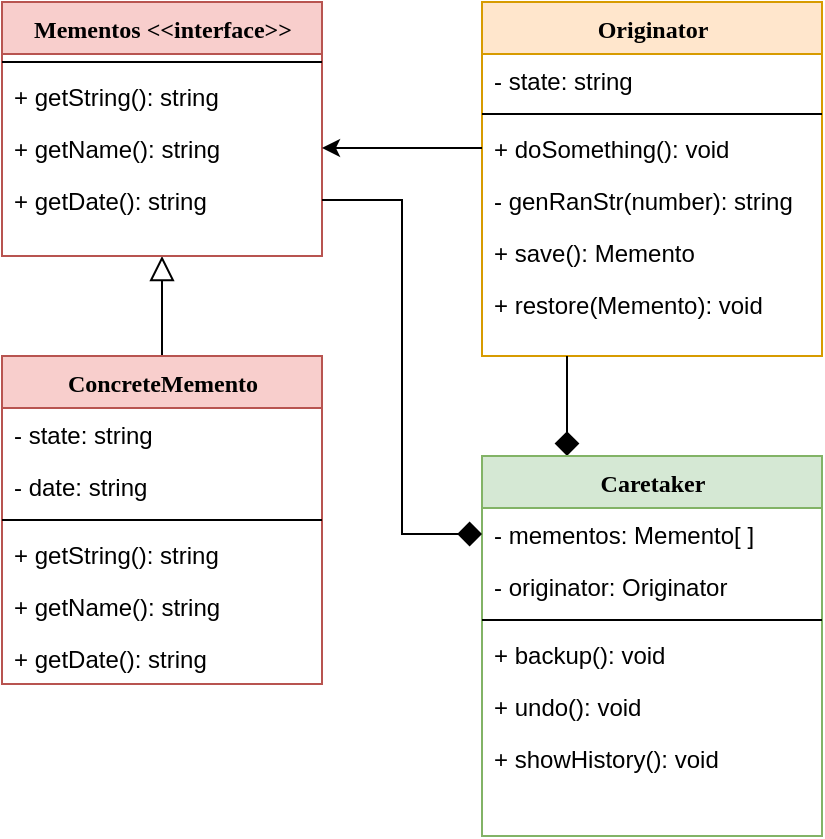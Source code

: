 <mxfile version="14.1.1" type="device"><diagram name="Page-1" id="9f46799a-70d6-7492-0946-bef42562c5a5"><mxGraphModel dx="1374" dy="774" grid="1" gridSize="10" guides="1" tooltips="1" connect="1" arrows="1" fold="1" page="1" pageScale="1" pageWidth="1100" pageHeight="850" background="#ffffff" math="0" shadow="0"><root><mxCell id="0"/><mxCell id="1" parent="0"/><mxCell id="QjdNop9zxxqyr7_JcKOW-25" style="edgeStyle=orthogonalEdgeStyle;rounded=0;orthogonalLoop=1;jettySize=auto;html=1;exitX=0.5;exitY=1;exitDx=0;exitDy=0;entryX=0.5;entryY=0;entryDx=0;entryDy=0;endArrow=none;endFill=0;startArrow=block;startFill=0;startSize=10;" edge="1" parent="1" source="78961159f06e98e8-17" target="QjdNop9zxxqyr7_JcKOW-3"><mxGeometry relative="1" as="geometry"/></mxCell><mxCell id="78961159f06e98e8-17" value="Mementos &amp;lt;&amp;lt;interface&amp;gt;&amp;gt;" style="swimlane;html=1;fontStyle=1;align=center;verticalAlign=top;childLayout=stackLayout;horizontal=1;startSize=26;horizontalStack=0;resizeParent=1;resizeLast=0;collapsible=1;marginBottom=0;swimlaneFillColor=#ffffff;rounded=0;shadow=0;comic=0;labelBackgroundColor=none;strokeWidth=1;fillColor=#f8cecc;fontFamily=Verdana;fontSize=12;strokeColor=#b85450;" parent="1" vertex="1"><mxGeometry x="90" y="83" width="160" height="127" as="geometry"/></mxCell><mxCell id="78961159f06e98e8-19" value="" style="line;html=1;strokeWidth=1;fillColor=none;align=left;verticalAlign=middle;spacingTop=-1;spacingLeft=3;spacingRight=3;rotatable=0;labelPosition=right;points=[];portConstraint=eastwest;" parent="78961159f06e98e8-17" vertex="1"><mxGeometry y="26" width="160" height="8" as="geometry"/></mxCell><mxCell id="78961159f06e98e8-20" value="+ getString(): string" style="text;html=1;strokeColor=none;fillColor=none;align=left;verticalAlign=top;spacingLeft=4;spacingRight=4;whiteSpace=wrap;overflow=hidden;rotatable=0;points=[[0,0.5],[1,0.5]];portConstraint=eastwest;" parent="78961159f06e98e8-17" vertex="1"><mxGeometry y="34" width="160" height="26" as="geometry"/></mxCell><mxCell id="QjdNop9zxxqyr7_JcKOW-1" value="+ getName(): string" style="text;html=1;strokeColor=none;fillColor=none;align=left;verticalAlign=top;spacingLeft=4;spacingRight=4;whiteSpace=wrap;overflow=hidden;rotatable=0;points=[[0,0.5],[1,0.5]];portConstraint=eastwest;" vertex="1" parent="78961159f06e98e8-17"><mxGeometry y="60" width="160" height="26" as="geometry"/></mxCell><mxCell id="QjdNop9zxxqyr7_JcKOW-2" value="+ getDate(): string" style="text;html=1;strokeColor=none;fillColor=none;align=left;verticalAlign=top;spacingLeft=4;spacingRight=4;whiteSpace=wrap;overflow=hidden;rotatable=0;points=[[0,0.5],[1,0.5]];portConstraint=eastwest;" vertex="1" parent="78961159f06e98e8-17"><mxGeometry y="86" width="160" height="26" as="geometry"/></mxCell><mxCell id="QjdNop9zxxqyr7_JcKOW-3" value="ConcreteMemento" style="swimlane;html=1;fontStyle=1;align=center;verticalAlign=top;childLayout=stackLayout;horizontal=1;startSize=26;horizontalStack=0;resizeParent=1;resizeLast=0;collapsible=1;marginBottom=0;swimlaneFillColor=#ffffff;rounded=0;shadow=0;comic=0;labelBackgroundColor=none;strokeWidth=1;fillColor=#f8cecc;fontFamily=Verdana;fontSize=12;strokeColor=#b85450;" vertex="1" parent="1"><mxGeometry x="90" y="260" width="160" height="164" as="geometry"/></mxCell><mxCell id="QjdNop9zxxqyr7_JcKOW-8" value="- state: string" style="text;html=1;strokeColor=none;fillColor=none;align=left;verticalAlign=top;spacingLeft=4;spacingRight=4;whiteSpace=wrap;overflow=hidden;rotatable=0;points=[[0,0.5],[1,0.5]];portConstraint=eastwest;" vertex="1" parent="QjdNop9zxxqyr7_JcKOW-3"><mxGeometry y="26" width="160" height="26" as="geometry"/></mxCell><mxCell id="QjdNop9zxxqyr7_JcKOW-9" value="- date: string" style="text;html=1;strokeColor=none;fillColor=none;align=left;verticalAlign=top;spacingLeft=4;spacingRight=4;whiteSpace=wrap;overflow=hidden;rotatable=0;points=[[0,0.5],[1,0.5]];portConstraint=eastwest;" vertex="1" parent="QjdNop9zxxqyr7_JcKOW-3"><mxGeometry y="52" width="160" height="26" as="geometry"/></mxCell><mxCell id="QjdNop9zxxqyr7_JcKOW-4" value="" style="line;html=1;strokeWidth=1;fillColor=none;align=left;verticalAlign=middle;spacingTop=-1;spacingLeft=3;spacingRight=3;rotatable=0;labelPosition=right;points=[];portConstraint=eastwest;" vertex="1" parent="QjdNop9zxxqyr7_JcKOW-3"><mxGeometry y="78" width="160" height="8" as="geometry"/></mxCell><mxCell id="QjdNop9zxxqyr7_JcKOW-5" value="+ getString(): string" style="text;html=1;strokeColor=none;fillColor=none;align=left;verticalAlign=top;spacingLeft=4;spacingRight=4;whiteSpace=wrap;overflow=hidden;rotatable=0;points=[[0,0.5],[1,0.5]];portConstraint=eastwest;" vertex="1" parent="QjdNop9zxxqyr7_JcKOW-3"><mxGeometry y="86" width="160" height="26" as="geometry"/></mxCell><mxCell id="QjdNop9zxxqyr7_JcKOW-6" value="+ getName(): string" style="text;html=1;strokeColor=none;fillColor=none;align=left;verticalAlign=top;spacingLeft=4;spacingRight=4;whiteSpace=wrap;overflow=hidden;rotatable=0;points=[[0,0.5],[1,0.5]];portConstraint=eastwest;" vertex="1" parent="QjdNop9zxxqyr7_JcKOW-3"><mxGeometry y="112" width="160" height="26" as="geometry"/></mxCell><mxCell id="QjdNop9zxxqyr7_JcKOW-7" value="+ getDate(): string" style="text;html=1;strokeColor=none;fillColor=none;align=left;verticalAlign=top;spacingLeft=4;spacingRight=4;whiteSpace=wrap;overflow=hidden;rotatable=0;points=[[0,0.5],[1,0.5]];portConstraint=eastwest;" vertex="1" parent="QjdNop9zxxqyr7_JcKOW-3"><mxGeometry y="138" width="160" height="26" as="geometry"/></mxCell><mxCell id="QjdNop9zxxqyr7_JcKOW-10" value="Originator" style="swimlane;html=1;fontStyle=1;align=center;verticalAlign=top;childLayout=stackLayout;horizontal=1;startSize=26;horizontalStack=0;resizeParent=1;resizeLast=0;collapsible=1;marginBottom=0;swimlaneFillColor=#ffffff;rounded=0;shadow=0;comic=0;labelBackgroundColor=none;strokeWidth=1;fillColor=#ffe6cc;fontFamily=Verdana;fontSize=12;strokeColor=#d79b00;" vertex="1" parent="1"><mxGeometry x="330" y="83" width="170" height="177" as="geometry"/></mxCell><mxCell id="QjdNop9zxxqyr7_JcKOW-15" value="- state: string" style="text;html=1;strokeColor=none;fillColor=none;align=left;verticalAlign=top;spacingLeft=4;spacingRight=4;whiteSpace=wrap;overflow=hidden;rotatable=0;points=[[0,0.5],[1,0.5]];portConstraint=eastwest;" vertex="1" parent="QjdNop9zxxqyr7_JcKOW-10"><mxGeometry y="26" width="170" height="26" as="geometry"/></mxCell><mxCell id="QjdNop9zxxqyr7_JcKOW-11" value="" style="line;html=1;strokeWidth=1;fillColor=none;align=left;verticalAlign=middle;spacingTop=-1;spacingLeft=3;spacingRight=3;rotatable=0;labelPosition=right;points=[];portConstraint=eastwest;" vertex="1" parent="QjdNop9zxxqyr7_JcKOW-10"><mxGeometry y="52" width="170" height="8" as="geometry"/></mxCell><mxCell id="QjdNop9zxxqyr7_JcKOW-12" value="+ doSomething(): void" style="text;html=1;strokeColor=none;fillColor=none;align=left;verticalAlign=top;spacingLeft=4;spacingRight=4;whiteSpace=wrap;overflow=hidden;rotatable=0;points=[[0,0.5],[1,0.5]];portConstraint=eastwest;" vertex="1" parent="QjdNop9zxxqyr7_JcKOW-10"><mxGeometry y="60" width="170" height="26" as="geometry"/></mxCell><mxCell id="QjdNop9zxxqyr7_JcKOW-13" value="- genRanStr(number): string" style="text;html=1;strokeColor=none;fillColor=none;align=left;verticalAlign=top;spacingLeft=4;spacingRight=4;whiteSpace=wrap;overflow=hidden;rotatable=0;points=[[0,0.5],[1,0.5]];portConstraint=eastwest;" vertex="1" parent="QjdNop9zxxqyr7_JcKOW-10"><mxGeometry y="86" width="170" height="26" as="geometry"/></mxCell><mxCell id="QjdNop9zxxqyr7_JcKOW-14" value="+ save(): Memento" style="text;html=1;strokeColor=none;fillColor=none;align=left;verticalAlign=top;spacingLeft=4;spacingRight=4;whiteSpace=wrap;overflow=hidden;rotatable=0;points=[[0,0.5],[1,0.5]];portConstraint=eastwest;" vertex="1" parent="QjdNop9zxxqyr7_JcKOW-10"><mxGeometry y="112" width="170" height="26" as="geometry"/></mxCell><mxCell id="QjdNop9zxxqyr7_JcKOW-16" value="+ restore(Memento): void" style="text;html=1;strokeColor=none;fillColor=none;align=left;verticalAlign=top;spacingLeft=4;spacingRight=4;whiteSpace=wrap;overflow=hidden;rotatable=0;points=[[0,0.5],[1,0.5]];portConstraint=eastwest;" vertex="1" parent="QjdNop9zxxqyr7_JcKOW-10"><mxGeometry y="138" width="170" height="26" as="geometry"/></mxCell><mxCell id="QjdNop9zxxqyr7_JcKOW-30" style="edgeStyle=orthogonalEdgeStyle;rounded=0;orthogonalLoop=1;jettySize=auto;html=1;exitX=0.25;exitY=0;exitDx=0;exitDy=0;entryX=0.25;entryY=1;entryDx=0;entryDy=0;startArrow=diamond;startFill=1;startSize=10;endArrow=none;endFill=0;" edge="1" parent="1" source="QjdNop9zxxqyr7_JcKOW-17" target="QjdNop9zxxqyr7_JcKOW-10"><mxGeometry relative="1" as="geometry"/></mxCell><mxCell id="QjdNop9zxxqyr7_JcKOW-17" value="Caretaker" style="swimlane;html=1;fontStyle=1;align=center;verticalAlign=top;childLayout=stackLayout;horizontal=1;startSize=26;horizontalStack=0;resizeParent=1;resizeLast=0;collapsible=1;marginBottom=0;swimlaneFillColor=#ffffff;rounded=0;shadow=0;comic=0;labelBackgroundColor=none;strokeWidth=1;fillColor=#d5e8d4;fontFamily=Verdana;fontSize=12;strokeColor=#82b366;" vertex="1" parent="1"><mxGeometry x="330" y="310" width="170" height="190" as="geometry"/></mxCell><mxCell id="QjdNop9zxxqyr7_JcKOW-18" value="- mementos: Memento[ ]" style="text;html=1;strokeColor=none;fillColor=none;align=left;verticalAlign=top;spacingLeft=4;spacingRight=4;whiteSpace=wrap;overflow=hidden;rotatable=0;points=[[0,0.5],[1,0.5]];portConstraint=eastwest;" vertex="1" parent="QjdNop9zxxqyr7_JcKOW-17"><mxGeometry y="26" width="170" height="26" as="geometry"/></mxCell><mxCell id="QjdNop9zxxqyr7_JcKOW-26" value="- originator: Originator" style="text;html=1;strokeColor=none;fillColor=none;align=left;verticalAlign=top;spacingLeft=4;spacingRight=4;whiteSpace=wrap;overflow=hidden;rotatable=0;points=[[0,0.5],[1,0.5]];portConstraint=eastwest;" vertex="1" parent="QjdNop9zxxqyr7_JcKOW-17"><mxGeometry y="52" width="170" height="26" as="geometry"/></mxCell><mxCell id="QjdNop9zxxqyr7_JcKOW-19" value="" style="line;html=1;strokeWidth=1;fillColor=none;align=left;verticalAlign=middle;spacingTop=-1;spacingLeft=3;spacingRight=3;rotatable=0;labelPosition=right;points=[];portConstraint=eastwest;" vertex="1" parent="QjdNop9zxxqyr7_JcKOW-17"><mxGeometry y="78" width="170" height="8" as="geometry"/></mxCell><mxCell id="QjdNop9zxxqyr7_JcKOW-20" value="+ backup(): void" style="text;html=1;strokeColor=none;fillColor=none;align=left;verticalAlign=top;spacingLeft=4;spacingRight=4;whiteSpace=wrap;overflow=hidden;rotatable=0;points=[[0,0.5],[1,0.5]];portConstraint=eastwest;" vertex="1" parent="QjdNop9zxxqyr7_JcKOW-17"><mxGeometry y="86" width="170" height="26" as="geometry"/></mxCell><mxCell id="QjdNop9zxxqyr7_JcKOW-27" value="+ undo(): void" style="text;html=1;strokeColor=none;fillColor=none;align=left;verticalAlign=top;spacingLeft=4;spacingRight=4;whiteSpace=wrap;overflow=hidden;rotatable=0;points=[[0,0.5],[1,0.5]];portConstraint=eastwest;" vertex="1" parent="QjdNop9zxxqyr7_JcKOW-17"><mxGeometry y="112" width="170" height="26" as="geometry"/></mxCell><mxCell id="QjdNop9zxxqyr7_JcKOW-28" value="+ showHistory(): void" style="text;html=1;strokeColor=none;fillColor=none;align=left;verticalAlign=top;spacingLeft=4;spacingRight=4;whiteSpace=wrap;overflow=hidden;rotatable=0;points=[[0,0.5],[1,0.5]];portConstraint=eastwest;" vertex="1" parent="QjdNop9zxxqyr7_JcKOW-17"><mxGeometry y="138" width="170" height="26" as="geometry"/></mxCell><mxCell id="QjdNop9zxxqyr7_JcKOW-24" style="edgeStyle=orthogonalEdgeStyle;rounded=0;orthogonalLoop=1;jettySize=auto;html=1;exitX=0;exitY=0.5;exitDx=0;exitDy=0;" edge="1" parent="1" source="QjdNop9zxxqyr7_JcKOW-12" target="QjdNop9zxxqyr7_JcKOW-1"><mxGeometry relative="1" as="geometry"/></mxCell><mxCell id="QjdNop9zxxqyr7_JcKOW-31" style="edgeStyle=orthogonalEdgeStyle;rounded=0;orthogonalLoop=1;jettySize=auto;html=1;exitX=0;exitY=0.5;exitDx=0;exitDy=0;entryX=1;entryY=0.5;entryDx=0;entryDy=0;startArrow=diamond;startFill=1;startSize=10;endArrow=none;endFill=0;" edge="1" parent="1" source="QjdNop9zxxqyr7_JcKOW-18" target="QjdNop9zxxqyr7_JcKOW-2"><mxGeometry relative="1" as="geometry"/></mxCell></root></mxGraphModel></diagram></mxfile>